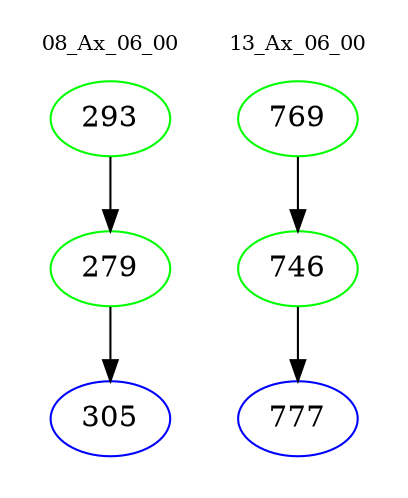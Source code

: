 digraph{
subgraph cluster_0 {
color = white
label = "08_Ax_06_00";
fontsize=10;
T0_293 [label="293", color="green"]
T0_293 -> T0_279 [color="black"]
T0_279 [label="279", color="green"]
T0_279 -> T0_305 [color="black"]
T0_305 [label="305", color="blue"]
}
subgraph cluster_1 {
color = white
label = "13_Ax_06_00";
fontsize=10;
T1_769 [label="769", color="green"]
T1_769 -> T1_746 [color="black"]
T1_746 [label="746", color="green"]
T1_746 -> T1_777 [color="black"]
T1_777 [label="777", color="blue"]
}
}

